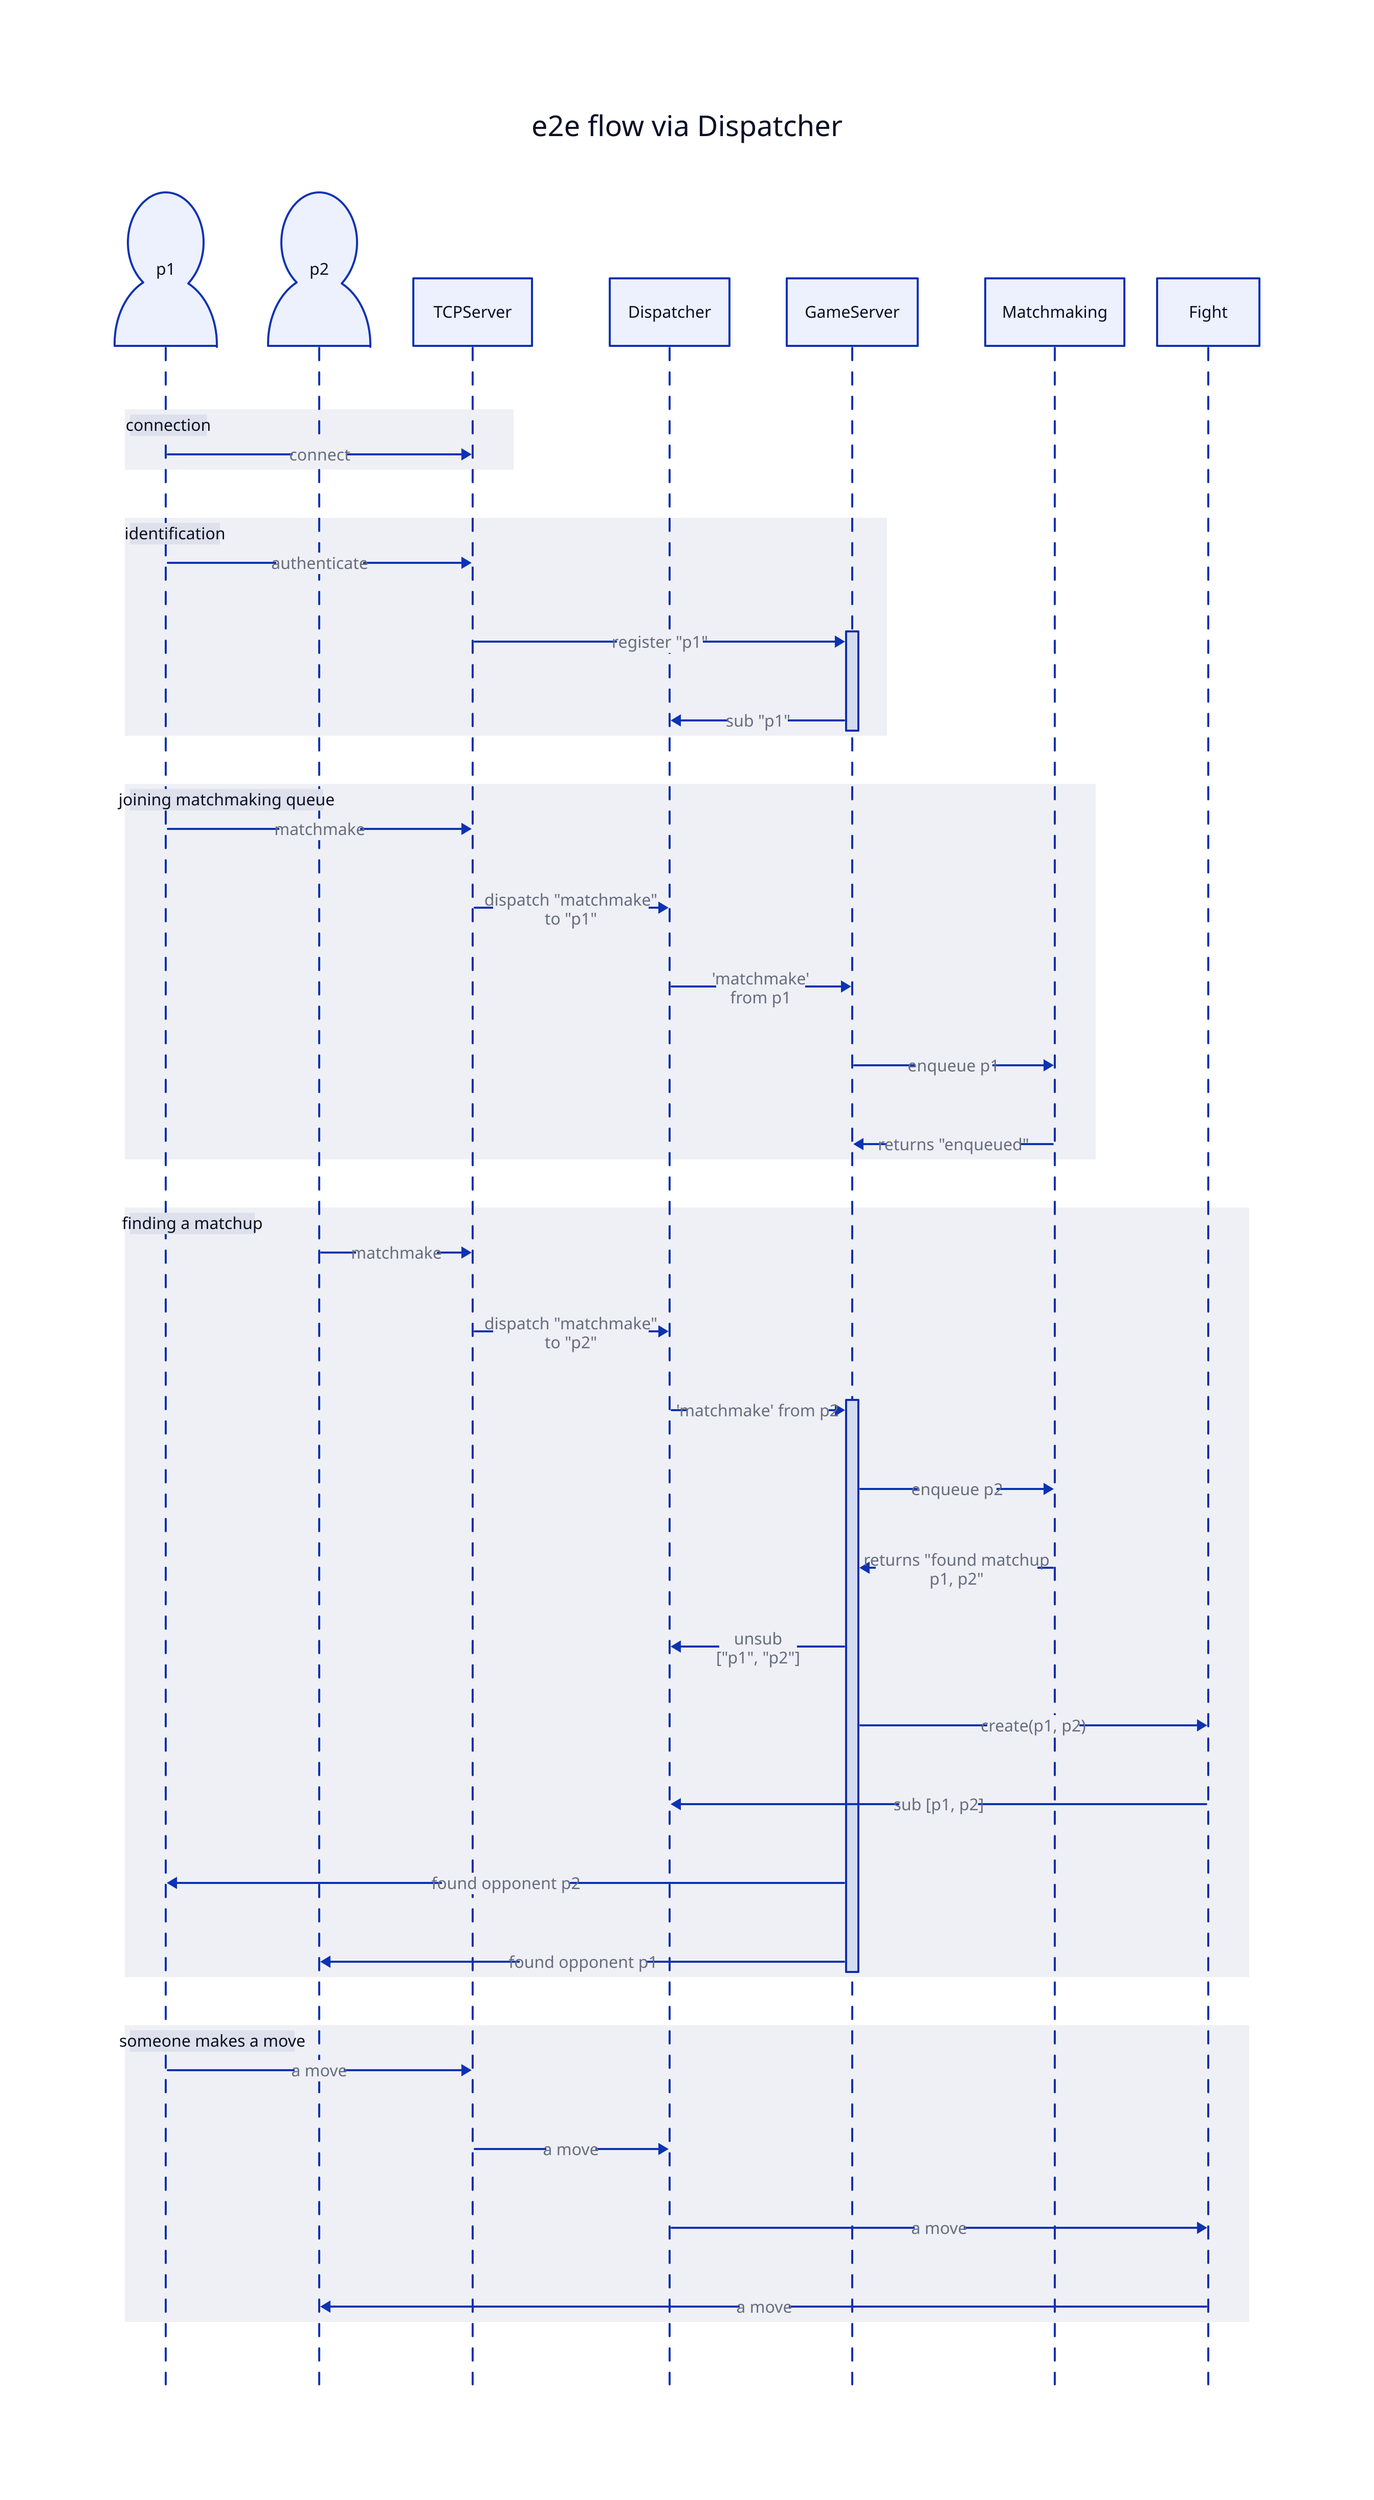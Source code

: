 e2e flow via Dispatcher: {
shape: sequence_diagram

p1.shape: Person
p2.shape: Person
TCPServer
Dispatcher
GameServer
Matchmaking
Fight

connection: {
	p1 -> TCPServer: connect
}

identification: {
	p1 -> TCPServer: authenticate 
	TCPServer -> GameServer.regp1: register "p1"
	GameServer.regp1 -> Dispatcher: sub "p1"
}

joining matchmaking queue: {
	p1 -> TCPServer: matchmake
	TCPServer -> Dispatcher: dispatch "matchmake"\nto "p1"
	Dispatcher -> GameServer: "'matchmake'\nfrom p1"
	GameServer -> Matchmaking: enqueue p1
	Matchmaking -> GameServer: returns "enqueued"
}

finding a matchup: {
	p2 -> TCPServer: matchmake
	TCPServer -> Dispatcher: dispatch "matchmake"\nto "p2"
	Dispatcher -> GameServer.2: "'matchmake' from p2"
	GameServer.2 -> Matchmaking: enqueue p2
	Matchmaking -> GameServer.2: returns "found matchup\np1, p2"
	GameServer.2 -> Dispatcher: unsub\n\["p1", "p2"\]
	GameServer.2 -> Fight: "create(p1, p2)"
	Fight -> Dispatcher: "sub [p1, p2]"
	GameServer.2 -> p1: found opponent p2
	GameServer.2 -> p2: found opponent p1
}

someone makes a move: {
	p1 -> TCPServer -> Dispatcher -> Fight -> p2: a move
}
}
